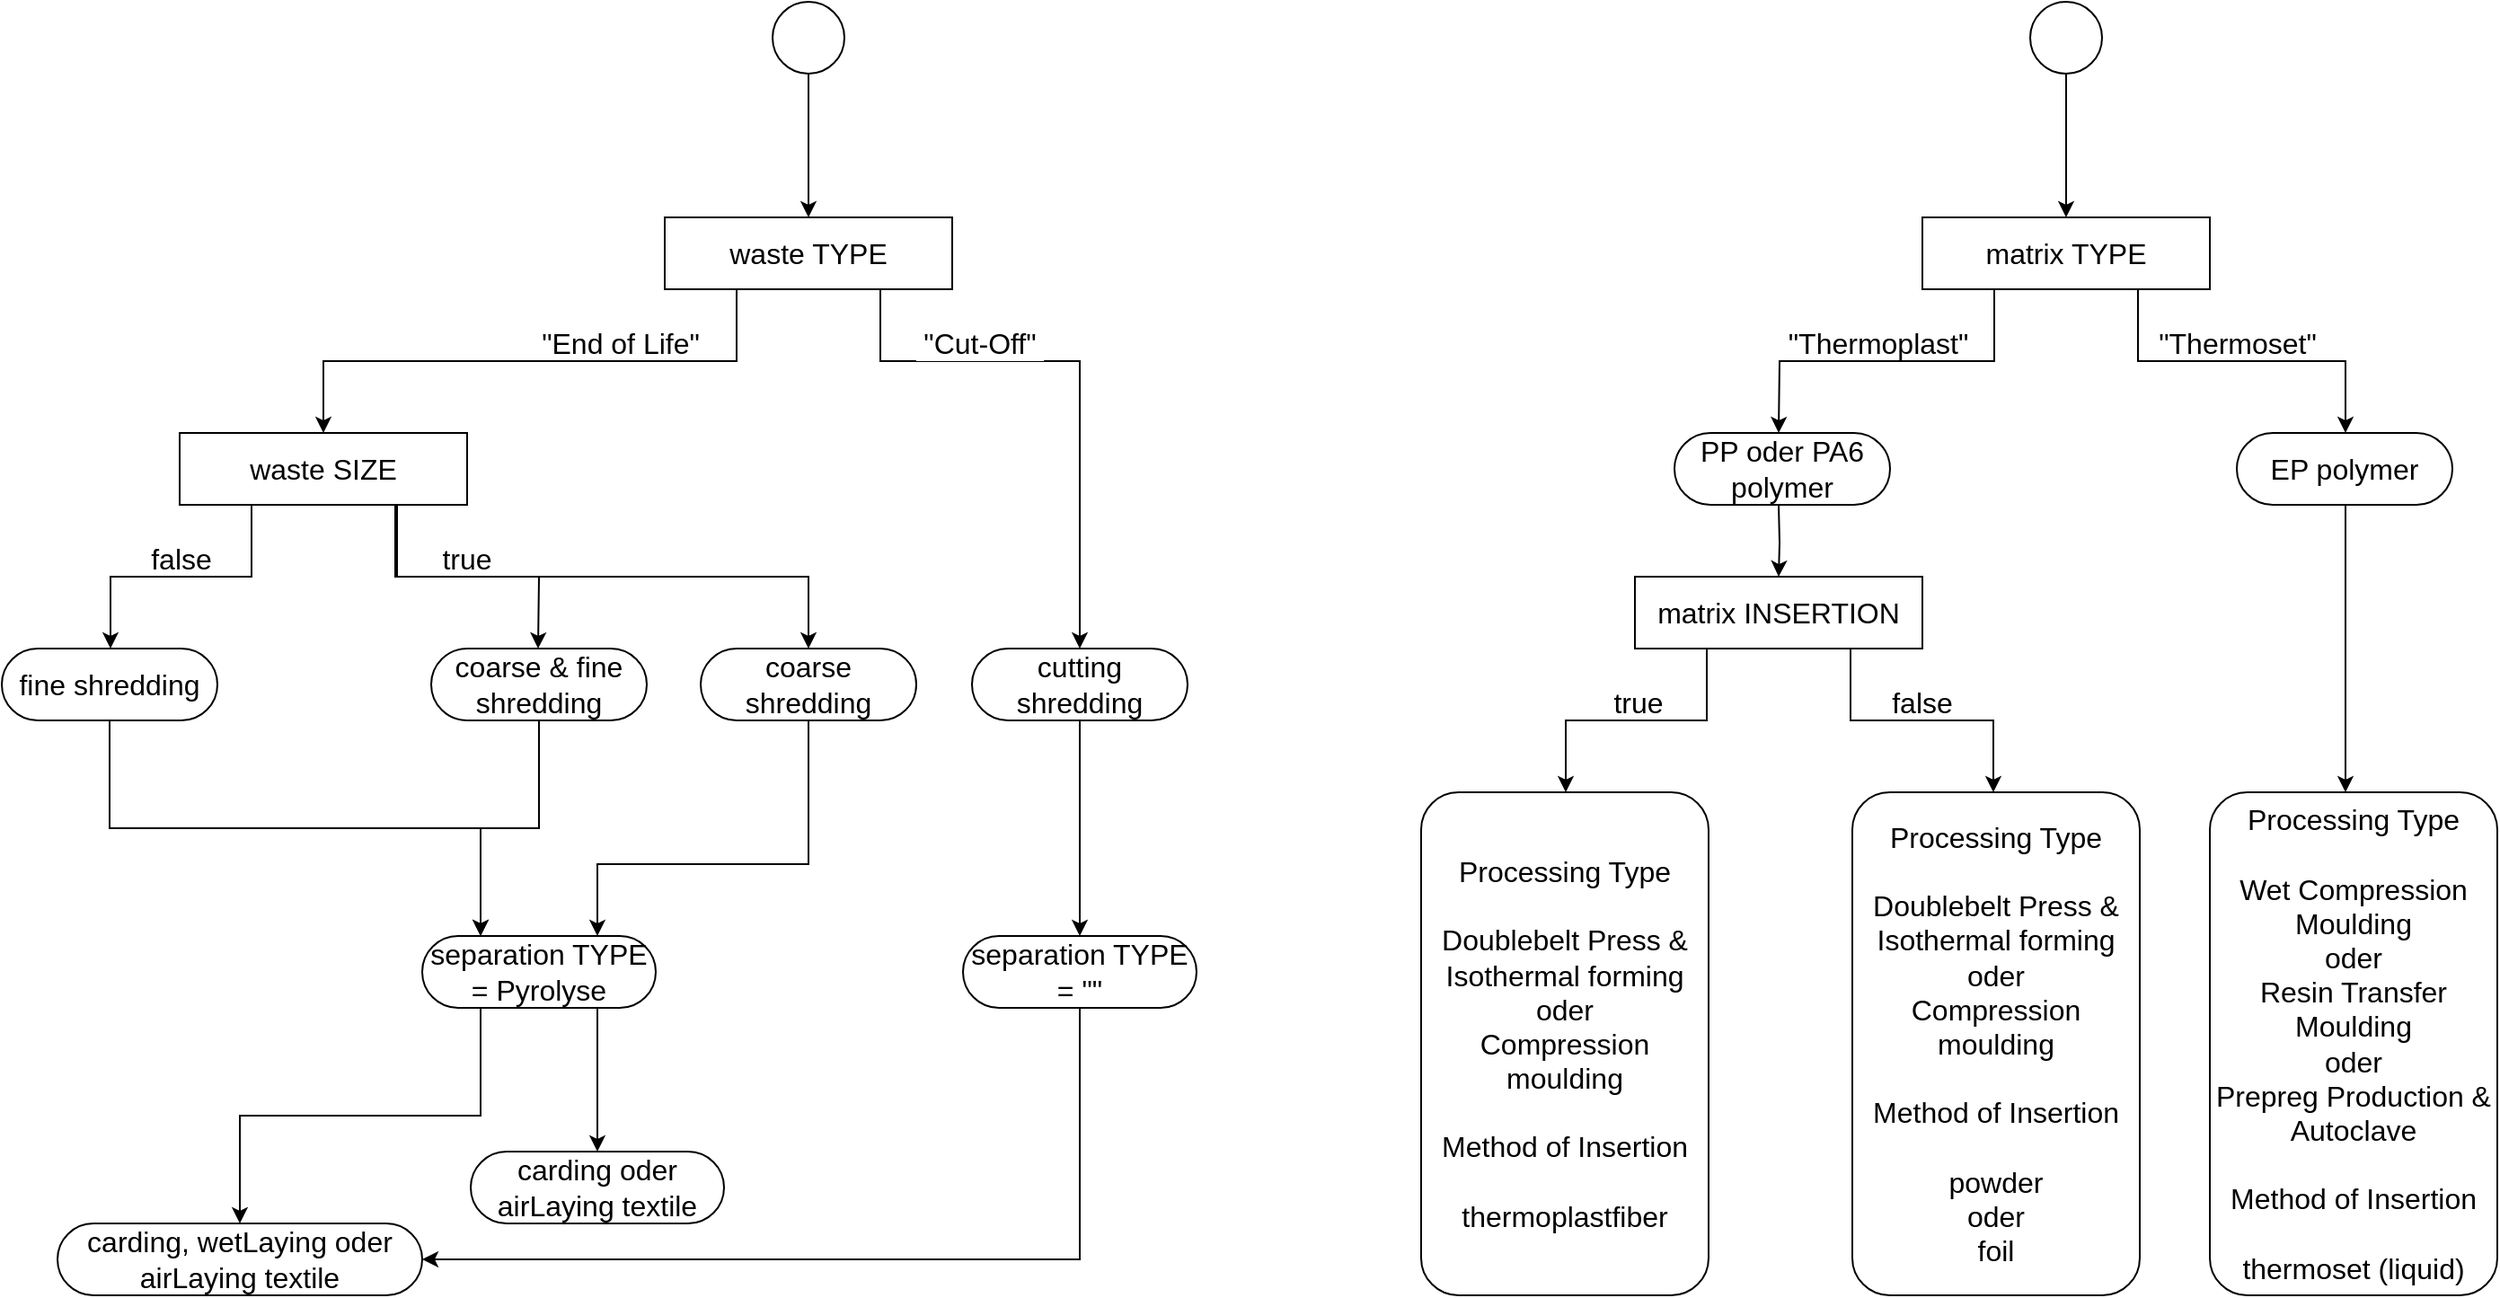 <mxfile version="14.5.1" type="device"><diagram id="rT7PmsRyP3Z59Ijob9Hy" name="Page-1"><mxGraphModel dx="526" dy="798" grid="1" gridSize="10" guides="1" tooltips="1" connect="1" arrows="1" fold="1" page="0" pageScale="1" pageWidth="827" pageHeight="1169" math="0" shadow="0"><root><mxCell id="0"/><mxCell id="1" parent="0"/><mxCell id="4PtgZ7WCmGB3xISar7nr-1" style="edgeStyle=orthogonalEdgeStyle;rounded=0;orthogonalLoop=1;jettySize=auto;html=1;entryX=0.5;entryY=0;entryDx=0;entryDy=0;fillColor=#d5e8d4;strokeWidth=1;" parent="1" source="4PtgZ7WCmGB3xISar7nr-2" target="4PtgZ7WCmGB3xISar7nr-5" edge="1"><mxGeometry relative="1" as="geometry"><mxPoint x="1519" y="140" as="targetPoint"/></mxGeometry></mxCell><mxCell id="4PtgZ7WCmGB3xISar7nr-2" value="" style="shape=mxgraph.bpmn.shape;html=1;verticalLabelPosition=bottom;labelBackgroundColor=#ffffff;verticalAlign=top;align=center;perimeter=ellipsePerimeter;outlineConnect=0;outline=standard;symbol=general;fillColor=#FFFFFF;" parent="1" vertex="1"><mxGeometry x="1559" y="40" width="40" height="40" as="geometry"/></mxCell><mxCell id="4PtgZ7WCmGB3xISar7nr-3" style="edgeStyle=orthogonalEdgeStyle;rounded=0;orthogonalLoop=1;jettySize=auto;html=1;entryX=0.5;entryY=0;entryDx=0;entryDy=0;exitX=0.25;exitY=1;exitDx=0;exitDy=0;" parent="1" source="4PtgZ7WCmGB3xISar7nr-5" target="4PtgZ7WCmGB3xISar7nr-8" edge="1"><mxGeometry relative="1" as="geometry"/></mxCell><mxCell id="4PtgZ7WCmGB3xISar7nr-4" style="edgeStyle=orthogonalEdgeStyle;rounded=0;orthogonalLoop=1;jettySize=auto;html=1;exitX=0.75;exitY=1;exitDx=0;exitDy=0;entryX=0.5;entryY=0;entryDx=0;entryDy=0;strokeWidth=1;fillColor=#d5e8d4;" parent="1" source="4PtgZ7WCmGB3xISar7nr-5" target="4PtgZ7WCmGB3xISar7nr-18" edge="1"><mxGeometry relative="1" as="geometry"><mxPoint x="1734.5" y="400" as="targetPoint"/><Array as="points"><mxPoint x="1619" y="240"/><mxPoint x="1730" y="240"/></Array></mxGeometry></mxCell><mxCell id="4PtgZ7WCmGB3xISar7nr-5" value="&lt;font style=&quot;font-size: 16px&quot;&gt;waste TYPE&lt;/font&gt;" style="rounded=0;whiteSpace=wrap;html=1;fontSize=15;fillColor=#FFFFFF;" parent="1" vertex="1"><mxGeometry x="1499" y="160" width="160" height="40" as="geometry"/></mxCell><mxCell id="4PtgZ7WCmGB3xISar7nr-6" style="edgeStyle=orthogonalEdgeStyle;rounded=0;orthogonalLoop=1;jettySize=auto;html=1;exitX=0.25;exitY=1;exitDx=0;exitDy=0;entryX=0.5;entryY=0;entryDx=0;entryDy=0;" parent="1" source="4PtgZ7WCmGB3xISar7nr-8" edge="1"><mxGeometry relative="1" as="geometry"><mxPoint x="1190.5" y="400" as="targetPoint"/><Array as="points"><mxPoint x="1269" y="360"/><mxPoint x="1191" y="360"/></Array></mxGeometry></mxCell><mxCell id="4PtgZ7WCmGB3xISar7nr-7" style="edgeStyle=orthogonalEdgeStyle;rounded=0;orthogonalLoop=1;jettySize=auto;html=1;entryX=0.5;entryY=0;entryDx=0;entryDy=0;exitX=0.75;exitY=1;exitDx=0;exitDy=0;" parent="1" source="4PtgZ7WCmGB3xISar7nr-8" edge="1"><mxGeometry relative="1" as="geometry"><mxPoint x="1428.5" y="400" as="targetPoint"/></mxGeometry></mxCell><mxCell id="YF-GDeegj9PdUL73PGVd-2" style="edgeStyle=orthogonalEdgeStyle;rounded=0;orthogonalLoop=1;jettySize=auto;html=1;entryX=0.5;entryY=0;entryDx=0;entryDy=0;exitX=0.75;exitY=1;exitDx=0;exitDy=0;" parent="1" source="4PtgZ7WCmGB3xISar7nr-8" target="YF-GDeegj9PdUL73PGVd-1" edge="1"><mxGeometry relative="1" as="geometry"><Array as="points"><mxPoint x="1349" y="321"/><mxPoint x="1350" y="321"/><mxPoint x="1350" y="360"/><mxPoint x="1579" y="360"/></Array></mxGeometry></mxCell><mxCell id="4PtgZ7WCmGB3xISar7nr-8" value="&lt;font style=&quot;font-size: 16px&quot;&gt;waste SIZE&lt;/font&gt;" style="rounded=0;whiteSpace=wrap;html=1;fontSize=15;" parent="1" vertex="1"><mxGeometry x="1229" y="280" width="160" height="40" as="geometry"/></mxCell><mxCell id="4PtgZ7WCmGB3xISar7nr-9" value="&lt;font style=&quot;font-size: 16px&quot;&gt;&quot;End of Life&quot;&lt;/font&gt;" style="text;html=1;strokeColor=none;fillColor=none;align=center;verticalAlign=middle;whiteSpace=wrap;rounded=0;" parent="1" vertex="1"><mxGeometry x="1420" y="220" width="109" height="20" as="geometry"/></mxCell><mxCell id="4PtgZ7WCmGB3xISar7nr-10" value="&lt;font style=&quot;font-size: 16px&quot;&gt;&quot;Cut-Off&quot;&lt;/font&gt;" style="text;html=1;align=center;verticalAlign=middle;whiteSpace=wrap;rounded=0;fillColor=#FFFFFF;" parent="1" vertex="1"><mxGeometry x="1639" y="220" width="71" height="20" as="geometry"/></mxCell><mxCell id="4PtgZ7WCmGB3xISar7nr-11" value="&lt;font style=&quot;font-size: 16px&quot;&gt;false&lt;/font&gt;" style="text;html=1;strokeColor=none;fillColor=none;align=center;verticalAlign=middle;whiteSpace=wrap;rounded=0;" parent="1" vertex="1"><mxGeometry x="1210" y="340" width="40" height="20" as="geometry"/></mxCell><mxCell id="4PtgZ7WCmGB3xISar7nr-12" value="&lt;font style=&quot;font-size: 16px&quot;&gt;true&lt;/font&gt;" style="text;html=1;strokeColor=none;fillColor=none;align=center;verticalAlign=middle;whiteSpace=wrap;rounded=0;" parent="1" vertex="1"><mxGeometry x="1369" y="340" width="40" height="20" as="geometry"/></mxCell><mxCell id="4PtgZ7WCmGB3xISar7nr-15" style="edgeStyle=orthogonalEdgeStyle;rounded=0;orthogonalLoop=1;jettySize=auto;html=1;entryX=0.5;entryY=0;entryDx=0;entryDy=0;fillColor=#d5e8d4;strokeWidth=1;" parent="1" target="VAJZzs5Xl2ZkTUAiNiuZ-1" edge="1"><mxGeometry relative="1" as="geometry"><mxPoint x="1734.529" y="440" as="sourcePoint"/><mxPoint x="1860" y="670" as="targetPoint"/><Array as="points"><mxPoint x="1730" y="440"/><mxPoint x="1730" y="560"/></Array></mxGeometry></mxCell><mxCell id="VAJZzs5Xl2ZkTUAiNiuZ-6" style="edgeStyle=orthogonalEdgeStyle;rounded=0;orthogonalLoop=1;jettySize=auto;html=1;entryX=0.25;entryY=0;entryDx=0;entryDy=0;" parent="1" source="4PtgZ7WCmGB3xISar7nr-16" target="VAJZzs5Xl2ZkTUAiNiuZ-2" edge="1"><mxGeometry relative="1" as="geometry"/></mxCell><mxCell id="4PtgZ7WCmGB3xISar7nr-16" value="&lt;font style=&quot;font-size: 16px&quot;&gt;coarse &amp;amp; fine shredding&lt;/font&gt;" style="rounded=1;whiteSpace=wrap;html=1;arcSize=50;" parent="1" vertex="1"><mxGeometry x="1369" y="400" width="120" height="40" as="geometry"/></mxCell><mxCell id="VAJZzs5Xl2ZkTUAiNiuZ-8" style="edgeStyle=orthogonalEdgeStyle;rounded=0;orthogonalLoop=1;jettySize=auto;html=1;entryX=0.25;entryY=0;entryDx=0;entryDy=0;" parent="1" source="4PtgZ7WCmGB3xISar7nr-17" target="VAJZzs5Xl2ZkTUAiNiuZ-2" edge="1"><mxGeometry relative="1" as="geometry"><Array as="points"><mxPoint x="1190" y="500"/><mxPoint x="1397" y="500"/></Array></mxGeometry></mxCell><mxCell id="4PtgZ7WCmGB3xISar7nr-17" value="&lt;font style=&quot;font-size: 16px&quot;&gt;fine shredding&lt;/font&gt;" style="rounded=1;whiteSpace=wrap;html=1;arcSize=50;" parent="1" vertex="1"><mxGeometry x="1130" y="400" width="120" height="40" as="geometry"/></mxCell><mxCell id="4PtgZ7WCmGB3xISar7nr-18" value="&lt;font style=&quot;font-size: 16px&quot;&gt;cutting shredding&lt;/font&gt;" style="rounded=1;whiteSpace=wrap;html=1;arcSize=50;strokeWidth=1;fillColor=#FFFFFF;" parent="1" vertex="1"><mxGeometry x="1670" y="400" width="120" height="40" as="geometry"/></mxCell><mxCell id="4PtgZ7WCmGB3xISar7nr-19" value="&lt;font style=&quot;font-size: 16px&quot;&gt;carding, wetLaying oder airLaying textile&lt;/font&gt;" style="rounded=1;whiteSpace=wrap;html=1;arcSize=50;" parent="1" vertex="1"><mxGeometry x="1161" y="720" width="203" height="40" as="geometry"/></mxCell><mxCell id="4PtgZ7WCmGB3xISar7nr-20" value="&lt;font style=&quot;font-size: 16px&quot;&gt;carding oder airLaying textile&lt;/font&gt;" style="rounded=1;whiteSpace=wrap;html=1;arcSize=50;fillColor=#FFFFFF;" parent="1" vertex="1"><mxGeometry x="1391" y="680" width="141" height="40" as="geometry"/></mxCell><mxCell id="VAJZzs5Xl2ZkTUAiNiuZ-4" style="edgeStyle=orthogonalEdgeStyle;rounded=0;orthogonalLoop=1;jettySize=auto;html=1;entryX=0.75;entryY=0;entryDx=0;entryDy=0;" parent="1" source="YF-GDeegj9PdUL73PGVd-1" target="VAJZzs5Xl2ZkTUAiNiuZ-2" edge="1"><mxGeometry relative="1" as="geometry"><Array as="points"><mxPoint x="1579" y="520"/><mxPoint x="1462" y="520"/></Array></mxGeometry></mxCell><mxCell id="YF-GDeegj9PdUL73PGVd-1" value="&lt;font style=&quot;font-size: 16px&quot;&gt;coarse shredding&lt;/font&gt;" style="rounded=1;whiteSpace=wrap;html=1;arcSize=50;" parent="1" vertex="1"><mxGeometry x="1519" y="400" width="120" height="40" as="geometry"/></mxCell><mxCell id="iVQHeZkeuDh29bFEfC48-1" value="&lt;font style=&quot;font-size: 16px&quot;&gt;&quot;Thermoset&quot;&lt;/font&gt;" style="text;html=1;align=center;verticalAlign=middle;whiteSpace=wrap;rounded=0;fillColor=#FFFFFF;" parent="1" vertex="1"><mxGeometry x="2330" y="220" width="89" height="20" as="geometry"/></mxCell><mxCell id="iVQHeZkeuDh29bFEfC48-2" style="edgeStyle=orthogonalEdgeStyle;rounded=0;orthogonalLoop=1;jettySize=auto;html=1;entryX=0.5;entryY=0;entryDx=0;entryDy=0;fillColor=#d5e8d4;strokeWidth=1;" parent="1" source="iVQHeZkeuDh29bFEfC48-3" target="iVQHeZkeuDh29bFEfC48-6" edge="1"><mxGeometry relative="1" as="geometry"><mxPoint x="2219" y="140" as="targetPoint"/></mxGeometry></mxCell><mxCell id="iVQHeZkeuDh29bFEfC48-3" value="" style="shape=mxgraph.bpmn.shape;html=1;verticalLabelPosition=bottom;labelBackgroundColor=#ffffff;verticalAlign=top;align=center;perimeter=ellipsePerimeter;outlineConnect=0;outline=standard;symbol=general;fillColor=#FFFFFF;" parent="1" vertex="1"><mxGeometry x="2259" y="40" width="40" height="40" as="geometry"/></mxCell><mxCell id="iVQHeZkeuDh29bFEfC48-4" style="edgeStyle=orthogonalEdgeStyle;rounded=0;orthogonalLoop=1;jettySize=auto;html=1;exitX=0.75;exitY=1;exitDx=0;exitDy=0;entryX=0.5;entryY=0;entryDx=0;entryDy=0;strokeWidth=1;fillColor=#d5e8d4;" parent="1" source="iVQHeZkeuDh29bFEfC48-6" edge="1"><mxGeometry relative="1" as="geometry"><mxPoint x="2434.5" y="280" as="targetPoint"/><Array as="points"><mxPoint x="2319" y="240"/><mxPoint x="2435" y="240"/></Array></mxGeometry></mxCell><mxCell id="iVQHeZkeuDh29bFEfC48-5" style="edgeStyle=orthogonalEdgeStyle;rounded=0;orthogonalLoop=1;jettySize=auto;html=1;entryX=0.5;entryY=0;entryDx=0;entryDy=0;exitX=0.25;exitY=1;exitDx=0;exitDy=0;" parent="1" source="iVQHeZkeuDh29bFEfC48-6" edge="1"><mxGeometry relative="1" as="geometry"><mxPoint x="2119" y="280" as="targetPoint"/></mxGeometry></mxCell><mxCell id="iVQHeZkeuDh29bFEfC48-6" value="&lt;font style=&quot;font-size: 16px&quot;&gt;matrix TYPE&lt;/font&gt;" style="rounded=0;whiteSpace=wrap;html=1;fontSize=15;fillColor=#FFFFFF;" parent="1" vertex="1"><mxGeometry x="2199" y="160" width="160" height="40" as="geometry"/></mxCell><mxCell id="iVQHeZkeuDh29bFEfC48-7" style="edgeStyle=orthogonalEdgeStyle;rounded=0;orthogonalLoop=1;jettySize=auto;html=1;entryX=0.5;entryY=0;entryDx=0;entryDy=0;exitX=0.25;exitY=1;exitDx=0;exitDy=0;" parent="1" source="iVQHeZkeuDh29bFEfC48-13" edge="1"><mxGeometry relative="1" as="geometry"><mxPoint x="2000.5" y="480" as="targetPoint"/><Array as="points"><mxPoint x="2079" y="440"/><mxPoint x="2001" y="440"/></Array><mxPoint x="2079" y="450" as="sourcePoint"/></mxGeometry></mxCell><mxCell id="iVQHeZkeuDh29bFEfC48-8" style="edgeStyle=orthogonalEdgeStyle;rounded=0;orthogonalLoop=1;jettySize=auto;html=1;entryX=0.5;entryY=0;entryDx=0;entryDy=0;" parent="1" target="iVQHeZkeuDh29bFEfC48-13" edge="1"><mxGeometry relative="1" as="geometry"><mxPoint x="2119" y="320" as="sourcePoint"/></mxGeometry></mxCell><mxCell id="iVQHeZkeuDh29bFEfC48-9" value="&lt;font style=&quot;font-size: 16px&quot;&gt;true&lt;/font&gt;" style="text;html=1;strokeColor=none;fillColor=none;align=center;verticalAlign=middle;whiteSpace=wrap;rounded=0;" parent="1" vertex="1"><mxGeometry x="2021" y="420" width="40" height="20" as="geometry"/></mxCell><mxCell id="iVQHeZkeuDh29bFEfC48-10" style="edgeStyle=orthogonalEdgeStyle;rounded=0;orthogonalLoop=1;jettySize=auto;html=1;entryX=0.5;entryY=0;entryDx=0;entryDy=0;strokeWidth=1;fillColor=#d5e8d4;" parent="1" edge="1"><mxGeometry relative="1" as="geometry"><mxPoint x="2434.5" y="320" as="sourcePoint"/><mxPoint x="2434.5" y="480" as="targetPoint"/></mxGeometry></mxCell><mxCell id="iVQHeZkeuDh29bFEfC48-11" value="&lt;font style=&quot;font-size: 16px&quot;&gt;&quot;Thermoplast&quot;&lt;/font&gt;" style="text;html=1;strokeColor=none;fillColor=none;align=center;verticalAlign=middle;whiteSpace=wrap;rounded=0;" parent="1" vertex="1"><mxGeometry x="2129.5" y="220" width="89" height="20" as="geometry"/></mxCell><mxCell id="iVQHeZkeuDh29bFEfC48-12" style="edgeStyle=orthogonalEdgeStyle;rounded=0;orthogonalLoop=1;jettySize=auto;html=1;entryX=0.5;entryY=0;entryDx=0;entryDy=0;exitX=0.75;exitY=1;exitDx=0;exitDy=0;" parent="1" source="iVQHeZkeuDh29bFEfC48-13" edge="1"><mxGeometry relative="1" as="geometry"><mxPoint x="2238.5" y="480" as="targetPoint"/><Array as="points"><mxPoint x="2159" y="440"/><mxPoint x="2239" y="440"/></Array></mxGeometry></mxCell><mxCell id="iVQHeZkeuDh29bFEfC48-13" value="&lt;font style=&quot;font-size: 16px&quot;&gt;matrix INSERTION&lt;/font&gt;" style="rounded=0;whiteSpace=wrap;html=1;fontSize=15;" parent="1" vertex="1"><mxGeometry x="2039" y="360" width="160" height="40" as="geometry"/></mxCell><mxCell id="iVQHeZkeuDh29bFEfC48-14" value="&lt;font style=&quot;font-size: 16px&quot;&gt;false&lt;/font&gt;" style="text;html=1;strokeColor=none;fillColor=none;align=center;verticalAlign=middle;whiteSpace=wrap;rounded=0;" parent="1" vertex="1"><mxGeometry x="2178.5" y="420" width="40" height="20" as="geometry"/></mxCell><mxCell id="iVQHeZkeuDh29bFEfC48-15" value="&lt;font style=&quot;font-size: 16px&quot;&gt;PP oder PA6 polymer&lt;/font&gt;" style="rounded=1;whiteSpace=wrap;html=1;arcSize=50;" parent="1" vertex="1"><mxGeometry x="2061" y="280" width="120" height="40" as="geometry"/></mxCell><mxCell id="iVQHeZkeuDh29bFEfC48-16" value="&lt;font style=&quot;font-size: 16px&quot;&gt;EP polymer&lt;/font&gt;" style="rounded=1;whiteSpace=wrap;html=1;arcSize=50;fillColor=#FFFFFF;" parent="1" vertex="1"><mxGeometry x="2374" y="280" width="120" height="40" as="geometry"/></mxCell><mxCell id="iVQHeZkeuDh29bFEfC48-17" value="&lt;font style=&quot;font-size: 16px&quot;&gt;Processing Type&lt;br&gt;&lt;br&gt;Doublebelt Press &amp;amp;&lt;br&gt;Isothermal forming&lt;br&gt;oder&lt;br&gt;Compression moulding&lt;br&gt;&lt;br&gt;Method of Insertion&lt;br&gt;&lt;br&gt;thermoplastfiber&lt;/font&gt;&lt;span style=&quot;font-size: 15px&quot;&gt;&lt;br&gt;&lt;/span&gt;" style="rounded=1;whiteSpace=wrap;html=1;arcSize=13;" parent="1" vertex="1"><mxGeometry x="1920" y="480" width="160" height="280" as="geometry"/></mxCell><mxCell id="iVQHeZkeuDh29bFEfC48-18" value="&lt;font style=&quot;font-size: 16px&quot;&gt;Processing Type&lt;br&gt;&lt;br&gt;Doublebelt Press &amp;amp;&lt;br&gt;Isothermal forming&lt;br&gt;oder&lt;br&gt;Compression moulding&lt;br&gt;&lt;br&gt;Method of Insertion&lt;br&gt;&lt;br&gt;powder&lt;br&gt;oder&lt;br&gt;foil&lt;/font&gt;" style="rounded=1;whiteSpace=wrap;html=1;arcSize=13;" parent="1" vertex="1"><mxGeometry x="2160" y="480" width="160" height="280" as="geometry"/></mxCell><mxCell id="iVQHeZkeuDh29bFEfC48-19" value="&lt;font style=&quot;font-size: 16px&quot;&gt;Processing Type&lt;br&gt;&lt;br&gt;Wet Compression Moulding&lt;br&gt;oder&lt;br&gt;Resin Transfer Moulding&lt;br&gt;oder&lt;br&gt;Prepreg Production &amp;amp; Autoclave&lt;br&gt;&lt;br&gt;Method of Insertion&lt;br&gt;&lt;br&gt;thermoset (liquid)&lt;/font&gt;&lt;span style=&quot;font-size: 15px&quot;&gt;&lt;br&gt;&lt;/span&gt;" style="rounded=1;whiteSpace=wrap;html=1;arcSize=13;fillColor=#FFFFFF;" parent="1" vertex="1"><mxGeometry x="2359" y="480" width="160" height="280" as="geometry"/></mxCell><mxCell id="pPWdn2EVDQM8Q68GZed6-2" style="edgeStyle=orthogonalEdgeStyle;rounded=0;orthogonalLoop=1;jettySize=auto;html=1;entryX=1;entryY=0.5;entryDx=0;entryDy=0;" edge="1" parent="1" source="VAJZzs5Xl2ZkTUAiNiuZ-1" target="4PtgZ7WCmGB3xISar7nr-19"><mxGeometry relative="1" as="geometry"><mxPoint x="1350" y="800" as="targetPoint"/><Array as="points"><mxPoint x="1730" y="740"/></Array></mxGeometry></mxCell><mxCell id="VAJZzs5Xl2ZkTUAiNiuZ-1" value="&lt;font style=&quot;font-size: 16px&quot;&gt;separation TYPE&lt;br&gt;= &quot;&quot;&lt;br&gt;&lt;/font&gt;" style="rounded=1;whiteSpace=wrap;html=1;arcSize=50;" parent="1" vertex="1"><mxGeometry x="1665" y="560" width="130" height="40" as="geometry"/></mxCell><mxCell id="VAJZzs5Xl2ZkTUAiNiuZ-7" style="edgeStyle=orthogonalEdgeStyle;rounded=0;orthogonalLoop=1;jettySize=auto;html=1;entryX=0.5;entryY=0;entryDx=0;entryDy=0;exitX=0.25;exitY=1;exitDx=0;exitDy=0;" parent="1" source="VAJZzs5Xl2ZkTUAiNiuZ-2" target="4PtgZ7WCmGB3xISar7nr-19" edge="1"><mxGeometry relative="1" as="geometry"/></mxCell><mxCell id="VAJZzs5Xl2ZkTUAiNiuZ-2" value="&lt;font style=&quot;font-size: 16px&quot;&gt;separation TYPE&lt;br&gt;= Pyrolyse&lt;br&gt;&lt;/font&gt;" style="rounded=1;whiteSpace=wrap;html=1;arcSize=50;" parent="1" vertex="1"><mxGeometry x="1364" y="560" width="130" height="40" as="geometry"/></mxCell><mxCell id="pPWdn2EVDQM8Q68GZed6-1" style="edgeStyle=orthogonalEdgeStyle;rounded=0;orthogonalLoop=1;jettySize=auto;html=1;fillColor=#d5e8d4;strokeWidth=1;exitX=0.75;exitY=1;exitDx=0;exitDy=0;entryX=0.5;entryY=0;entryDx=0;entryDy=0;" edge="1" parent="1" source="VAJZzs5Xl2ZkTUAiNiuZ-2" target="4PtgZ7WCmGB3xISar7nr-20"><mxGeometry relative="1" as="geometry"><mxPoint x="1580" y="590" as="sourcePoint"/><mxPoint x="1462" y="670" as="targetPoint"/><Array as="points"/></mxGeometry></mxCell></root></mxGraphModel></diagram></mxfile>